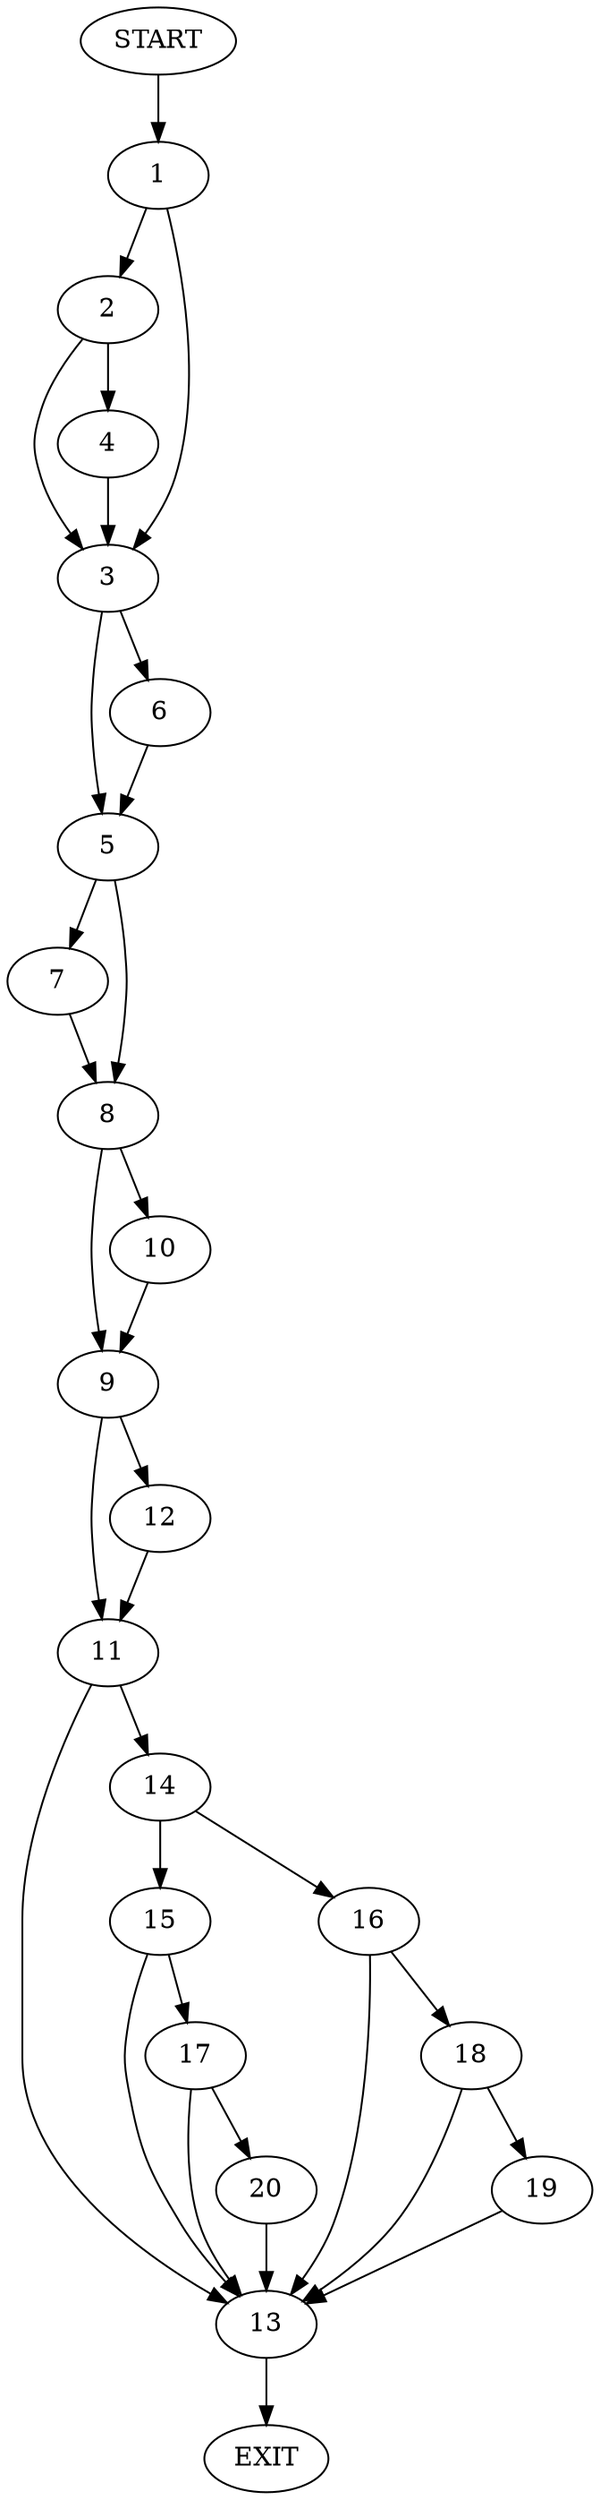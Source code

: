 digraph {
0 [label="START"]
21 [label="EXIT"]
0 -> 1
1 -> 2
1 -> 3
2 -> 3
2 -> 4
3 -> 5
3 -> 6
4 -> 3
5 -> 7
5 -> 8
6 -> 5
8 -> 9
8 -> 10
7 -> 8
9 -> 11
9 -> 12
10 -> 9
12 -> 11
11 -> 13
11 -> 14
13 -> 21
14 -> 15
14 -> 16
15 -> 17
15 -> 13
16 -> 13
16 -> 18
18 -> 13
18 -> 19
19 -> 13
17 -> 13
17 -> 20
20 -> 13
}
